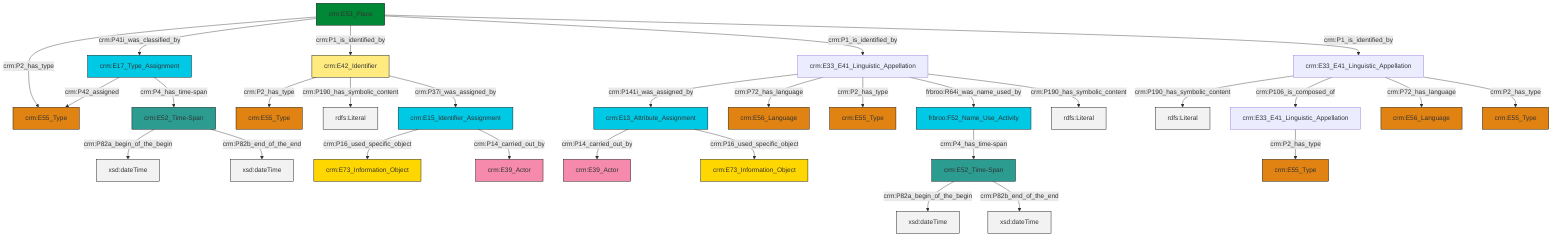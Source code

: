 graph TD
classDef Literal fill:#f2f2f2,stroke:#000000;
classDef CRM_Entity fill:#FFFFFF,stroke:#000000;
classDef Temporal_Entity fill:#00C9E6, stroke:#000000;
classDef Type fill:#E18312, stroke:#000000;
classDef Time-Span fill:#2C9C91, stroke:#000000;
classDef Appellation fill:#FFEB7F, stroke:#000000;
classDef Place fill:#008836, stroke:#000000;
classDef Persistent_Item fill:#B266B2, stroke:#000000;
classDef Conceptual_Object fill:#FFD700, stroke:#000000;
classDef Physical_Thing fill:#D2B48C, stroke:#000000;
classDef Actor fill:#f58aad, stroke:#000000;
classDef PC_Classes fill:#4ce600, stroke:#000000;
classDef Multi fill:#cccccc,stroke:#000000;

0["crm:E13_Attribute_Assignment"]:::Temporal_Entity -->|crm:P14_carried_out_by| 1["crm:E39_Actor"]:::Actor
2["crm:E33_E41_Linguistic_Appellation"]:::Default -->|crm:P190_has_symbolic_content| 3[rdfs:Literal]:::Literal
2["crm:E33_E41_Linguistic_Appellation"]:::Default -->|crm:P106_is_composed_of| 8["crm:E33_E41_Linguistic_Appellation"]:::Default
9["crm:E52_Time-Span"]:::Time-Span -->|crm:P82a_begin_of_the_begin| 10[xsd:dateTime]:::Literal
17["crm:E15_Identifier_Assignment"]:::Temporal_Entity -->|crm:P16_used_specific_object| 18["crm:E73_Information_Object"]:::Conceptual_Object
15["crm:E33_E41_Linguistic_Appellation"]:::Default -->|crm:P141i_was_assigned_by| 0["crm:E13_Attribute_Assignment"]:::Temporal_Entity
24["crm:E53_Place"]:::Place -->|crm:P2_has_type| 4["crm:E55_Type"]:::Type
25["crm:E52_Time-Span"]:::Time-Span -->|crm:P82a_begin_of_the_begin| 26[xsd:dateTime]:::Literal
24["crm:E53_Place"]:::Place -->|crm:P41i_was_classified_by| 29["crm:E17_Type_Assignment"]:::Temporal_Entity
15["crm:E33_E41_Linguistic_Appellation"]:::Default -->|crm:P72_has_language| 31["crm:E56_Language"]:::Type
33["crm:E42_Identifier"]:::Appellation -->|crm:P2_has_type| 27["crm:E55_Type"]:::Type
24["crm:E53_Place"]:::Place -->|crm:P1_is_identified_by| 33["crm:E42_Identifier"]:::Appellation
15["crm:E33_E41_Linguistic_Appellation"]:::Default -->|crm:P2_has_type| 6["crm:E55_Type"]:::Type
24["crm:E53_Place"]:::Place -->|crm:P1_is_identified_by| 15["crm:E33_E41_Linguistic_Appellation"]:::Default
2["crm:E33_E41_Linguistic_Appellation"]:::Default -->|crm:P72_has_language| 11["crm:E56_Language"]:::Type
29["crm:E17_Type_Assignment"]:::Temporal_Entity -->|crm:P42_assigned| 4["crm:E55_Type"]:::Type
0["crm:E13_Attribute_Assignment"]:::Temporal_Entity -->|crm:P16_used_specific_object| 40["crm:E73_Information_Object"]:::Conceptual_Object
33["crm:E42_Identifier"]:::Appellation -->|crm:P190_has_symbolic_content| 41[rdfs:Literal]:::Literal
15["crm:E33_E41_Linguistic_Appellation"]:::Default -->|frbroo:R64i_was_name_used_by| 36["frbroo:F52_Name_Use_Activity"]:::Temporal_Entity
17["crm:E15_Identifier_Assignment"]:::Temporal_Entity -->|crm:P14_carried_out_by| 21["crm:E39_Actor"]:::Actor
33["crm:E42_Identifier"]:::Appellation -->|crm:P37i_was_assigned_by| 17["crm:E15_Identifier_Assignment"]:::Temporal_Entity
2["crm:E33_E41_Linguistic_Appellation"]:::Default -->|crm:P2_has_type| 13["crm:E55_Type"]:::Type
25["crm:E52_Time-Span"]:::Time-Span -->|crm:P82b_end_of_the_end| 44[xsd:dateTime]:::Literal
15["crm:E33_E41_Linguistic_Appellation"]:::Default -->|crm:P190_has_symbolic_content| 45[rdfs:Literal]:::Literal
29["crm:E17_Type_Assignment"]:::Temporal_Entity -->|crm:P4_has_time-span| 9["crm:E52_Time-Span"]:::Time-Span
8["crm:E33_E41_Linguistic_Appellation"]:::Default -->|crm:P2_has_type| 47["crm:E55_Type"]:::Type
24["crm:E53_Place"]:::Place -->|crm:P1_is_identified_by| 2["crm:E33_E41_Linguistic_Appellation"]:::Default
36["frbroo:F52_Name_Use_Activity"]:::Temporal_Entity -->|crm:P4_has_time-span| 25["crm:E52_Time-Span"]:::Time-Span
9["crm:E52_Time-Span"]:::Time-Span -->|crm:P82b_end_of_the_end| 52[xsd:dateTime]:::Literal